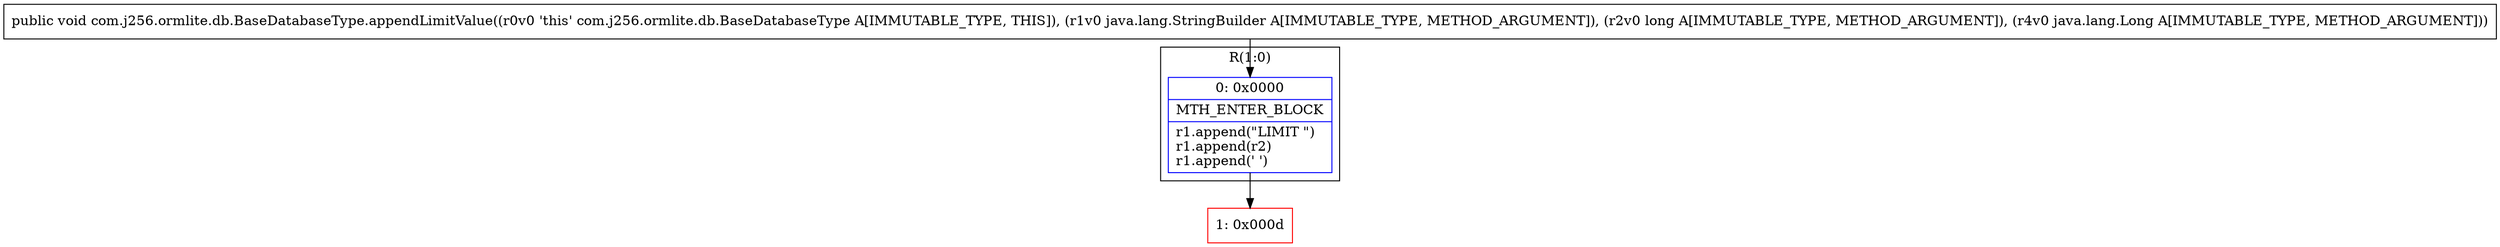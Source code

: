 digraph "CFG forcom.j256.ormlite.db.BaseDatabaseType.appendLimitValue(Ljava\/lang\/StringBuilder;JLjava\/lang\/Long;)V" {
subgraph cluster_Region_787787692 {
label = "R(1:0)";
node [shape=record,color=blue];
Node_0 [shape=record,label="{0\:\ 0x0000|MTH_ENTER_BLOCK\l|r1.append(\"LIMIT \")\lr1.append(r2)\lr1.append(' ')\l}"];
}
Node_1 [shape=record,color=red,label="{1\:\ 0x000d}"];
MethodNode[shape=record,label="{public void com.j256.ormlite.db.BaseDatabaseType.appendLimitValue((r0v0 'this' com.j256.ormlite.db.BaseDatabaseType A[IMMUTABLE_TYPE, THIS]), (r1v0 java.lang.StringBuilder A[IMMUTABLE_TYPE, METHOD_ARGUMENT]), (r2v0 long A[IMMUTABLE_TYPE, METHOD_ARGUMENT]), (r4v0 java.lang.Long A[IMMUTABLE_TYPE, METHOD_ARGUMENT])) }"];
MethodNode -> Node_0;
Node_0 -> Node_1;
}

